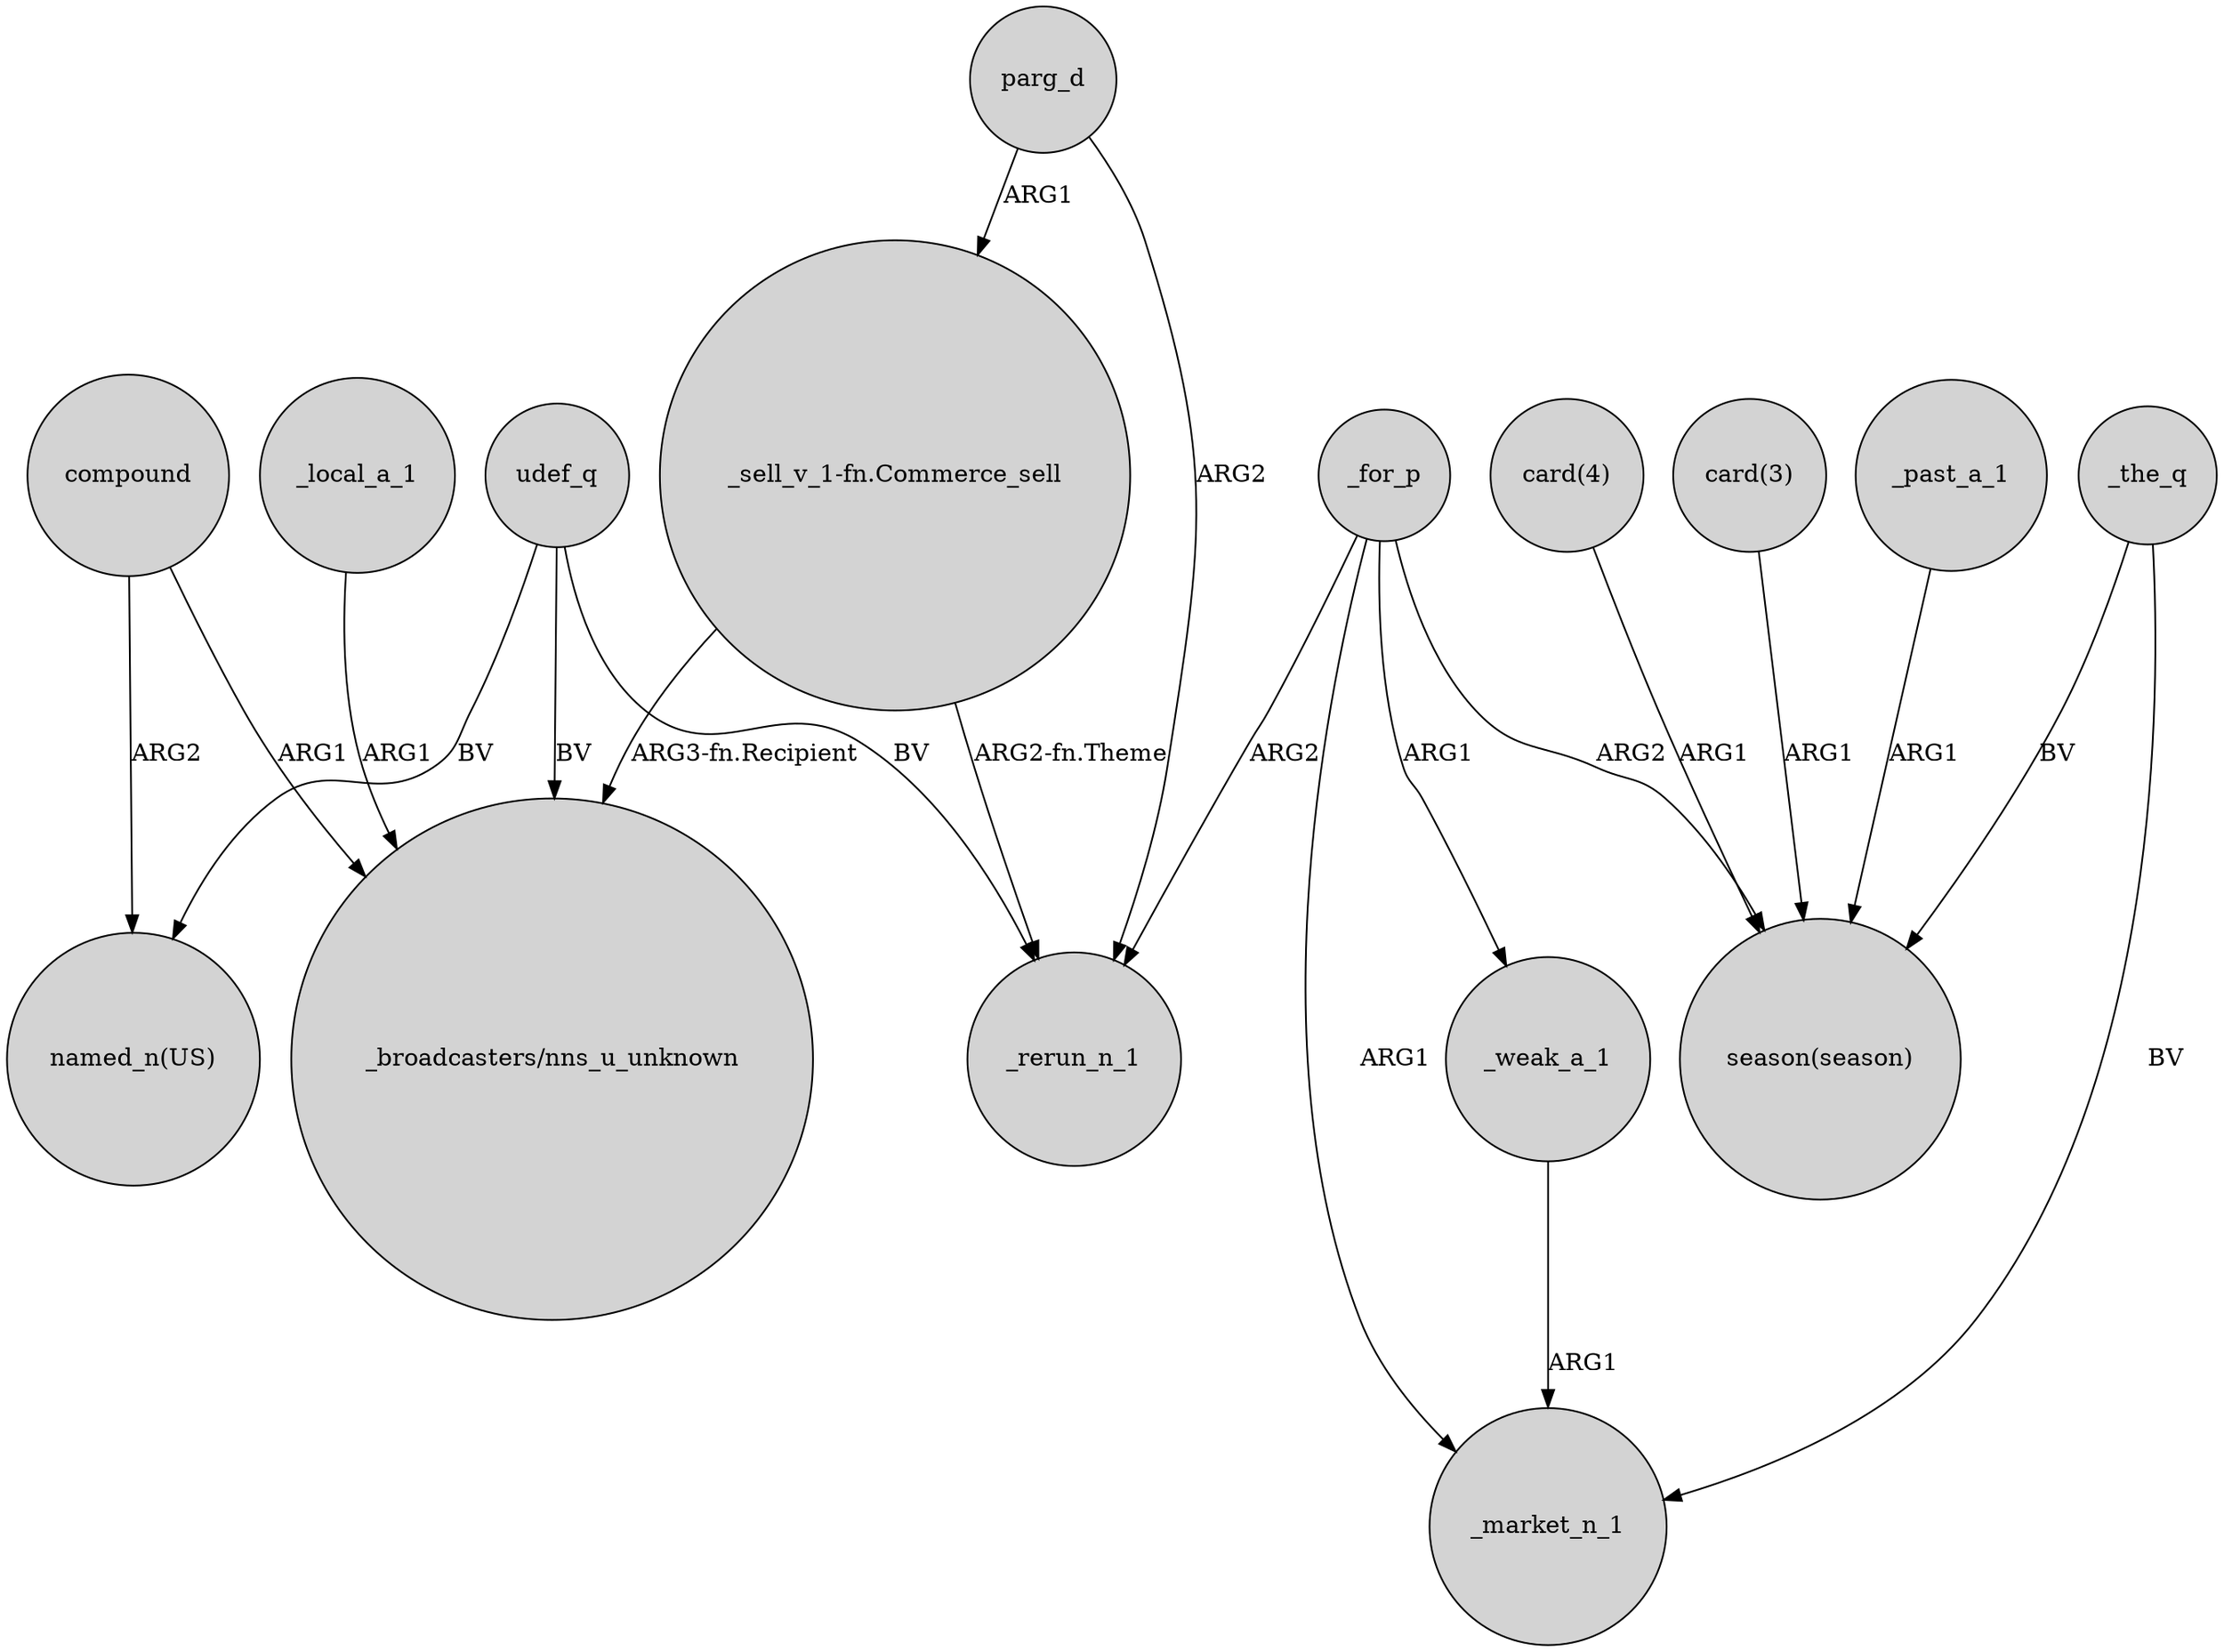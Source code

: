 digraph {
	node [shape=circle style=filled]
	udef_q -> "_broadcasters/nns_u_unknown" [label=BV]
	_local_a_1 -> "_broadcasters/nns_u_unknown" [label=ARG1]
	_the_q -> "season(season)" [label=BV]
	_weak_a_1 -> _market_n_1 [label=ARG1]
	udef_q -> "named_n(US)" [label=BV]
	compound -> "_broadcasters/nns_u_unknown" [label=ARG1]
	udef_q -> _rerun_n_1 [label=BV]
	parg_d -> "_sell_v_1-fn.Commerce_sell" [label=ARG1]
	_for_p -> _market_n_1 [label=ARG1]
	parg_d -> _rerun_n_1 [label=ARG2]
	compound -> "named_n(US)" [label=ARG2]
	_for_p -> "season(season)" [label=ARG2]
	"_sell_v_1-fn.Commerce_sell" -> _rerun_n_1 [label="ARG2-fn.Theme"]
	_for_p -> _rerun_n_1 [label=ARG2]
	"card(3)" -> "season(season)" [label=ARG1]
	_past_a_1 -> "season(season)" [label=ARG1]
	"_sell_v_1-fn.Commerce_sell" -> "_broadcasters/nns_u_unknown" [label="ARG3-fn.Recipient"]
	_for_p -> _weak_a_1 [label=ARG1]
	_the_q -> _market_n_1 [label=BV]
	"card(4)" -> "season(season)" [label=ARG1]
}
